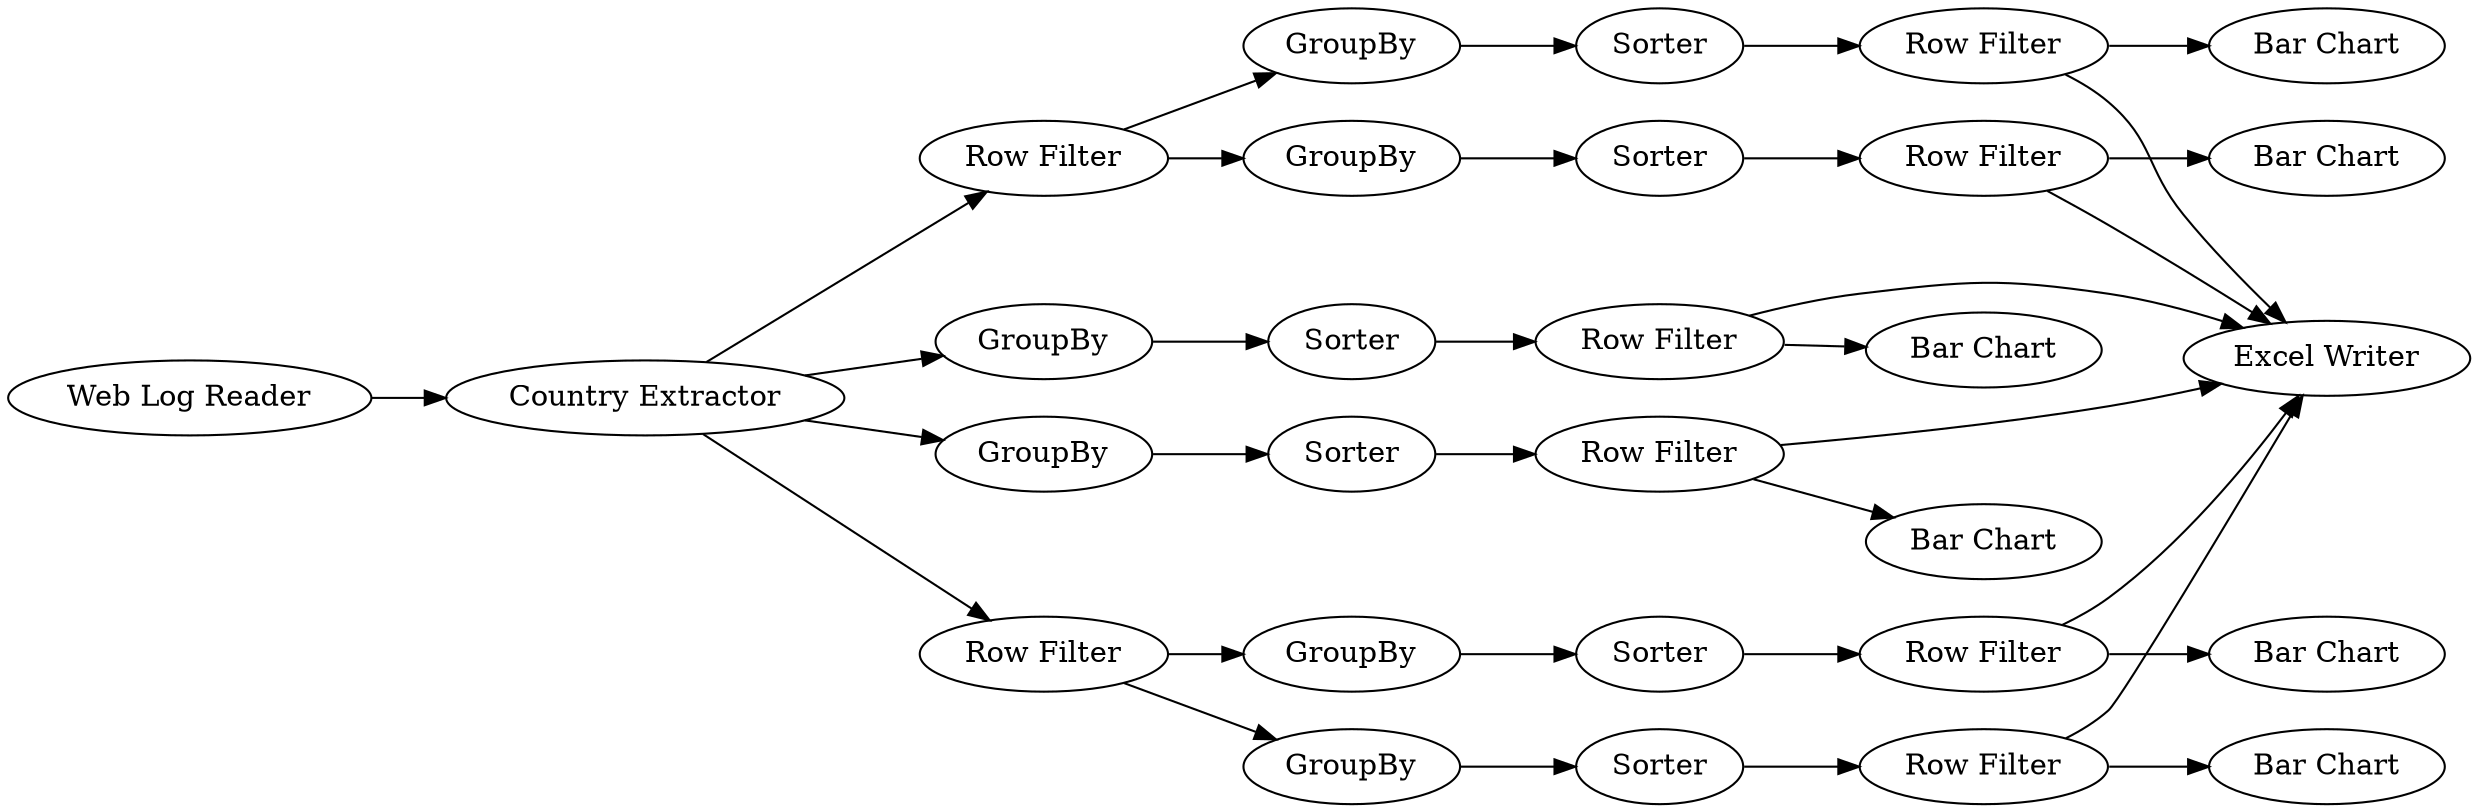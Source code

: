 digraph {
	"9059843124994345926_89" [label=Sorter]
	"9059843124994345926_44" [label="Country Extractor"]
	"9059843124994345926_75" [label=GroupBy]
	"9059843124994345926_82" [label="Bar Chart"]
	"9059843124994345926_45" [label=GroupBy]
	"9059843124994345926_86" [label=GroupBy]
	"9059843124994345926_96" [label="Excel Writer"]
	"9059843124994345926_77" [label="Row Filter"]
	"9059843124994345926_88" [label="Bar Chart"]
	"9059843124994345926_78" [label="Bar Chart"]
	"9059843124994345926_93" [label=GroupBy]
	"9059843124994345926_84" [label="Row Filter"]
	"9059843124994345926_74" [label="Row Filter"]
	"9059843124994345926_91" [label=Sorter]
	"9059843124994345926_81" [label="Row Filter"]
	"9059843124994345926_76" [label=Sorter]
	"9059843124994345926_87" [label="Row Filter"]
	"9059843124994345926_73" [label="Bar Chart"]
	"9059843124994345926_95" [label=Sorter]
	"9059843124994345926_66" [label="Web Log Reader"]
	"9059843124994345926_47" [label="Row Filter"]
	"9059843124994345926_46" [label=Sorter]
	"9059843124994345926_80" [label="Row Filter"]
	"9059843124994345926_90" [label=GroupBy]
	"9059843124994345926_94" [label="Bar Chart"]
	"9059843124994345926_85" [label="Bar Chart"]
	"9059843124994345926_92" [label="Row Filter"]
	"9059843124994345926_79" [label=GroupBy]
	"9059843124994345926_83" [label=Sorter]
	"9059843124994345926_86" -> "9059843124994345926_89"
	"9059843124994345926_84" -> "9059843124994345926_85"
	"9059843124994345926_45" -> "9059843124994345926_46"
	"9059843124994345926_47" -> "9059843124994345926_73"
	"9059843124994345926_90" -> "9059843124994345926_91"
	"9059843124994345926_80" -> "9059843124994345926_90"
	"9059843124994345926_87" -> "9059843124994345926_88"
	"9059843124994345926_74" -> "9059843124994345926_79"
	"9059843124994345926_92" -> "9059843124994345926_94"
	"9059843124994345926_81" -> "9059843124994345926_96"
	"9059843124994345926_95" -> "9059843124994345926_92"
	"9059843124994345926_93" -> "9059843124994345926_95"
	"9059843124994345926_91" -> "9059843124994345926_84"
	"9059843124994345926_47" -> "9059843124994345926_96"
	"9059843124994345926_76" -> "9059843124994345926_77"
	"9059843124994345926_44" -> "9059843124994345926_74"
	"9059843124994345926_44" -> "9059843124994345926_93"
	"9059843124994345926_44" -> "9059843124994345926_80"
	"9059843124994345926_46" -> "9059843124994345926_47"
	"9059843124994345926_80" -> "9059843124994345926_86"
	"9059843124994345926_81" -> "9059843124994345926_82"
	"9059843124994345926_79" -> "9059843124994345926_83"
	"9059843124994345926_84" -> "9059843124994345926_96"
	"9059843124994345926_77" -> "9059843124994345926_78"
	"9059843124994345926_89" -> "9059843124994345926_87"
	"9059843124994345926_44" -> "9059843124994345926_45"
	"9059843124994345926_77" -> "9059843124994345926_96"
	"9059843124994345926_87" -> "9059843124994345926_96"
	"9059843124994345926_92" -> "9059843124994345926_96"
	"9059843124994345926_74" -> "9059843124994345926_75"
	"9059843124994345926_75" -> "9059843124994345926_76"
	"9059843124994345926_83" -> "9059843124994345926_81"
	"9059843124994345926_66" -> "9059843124994345926_44"
	rankdir=LR
}
